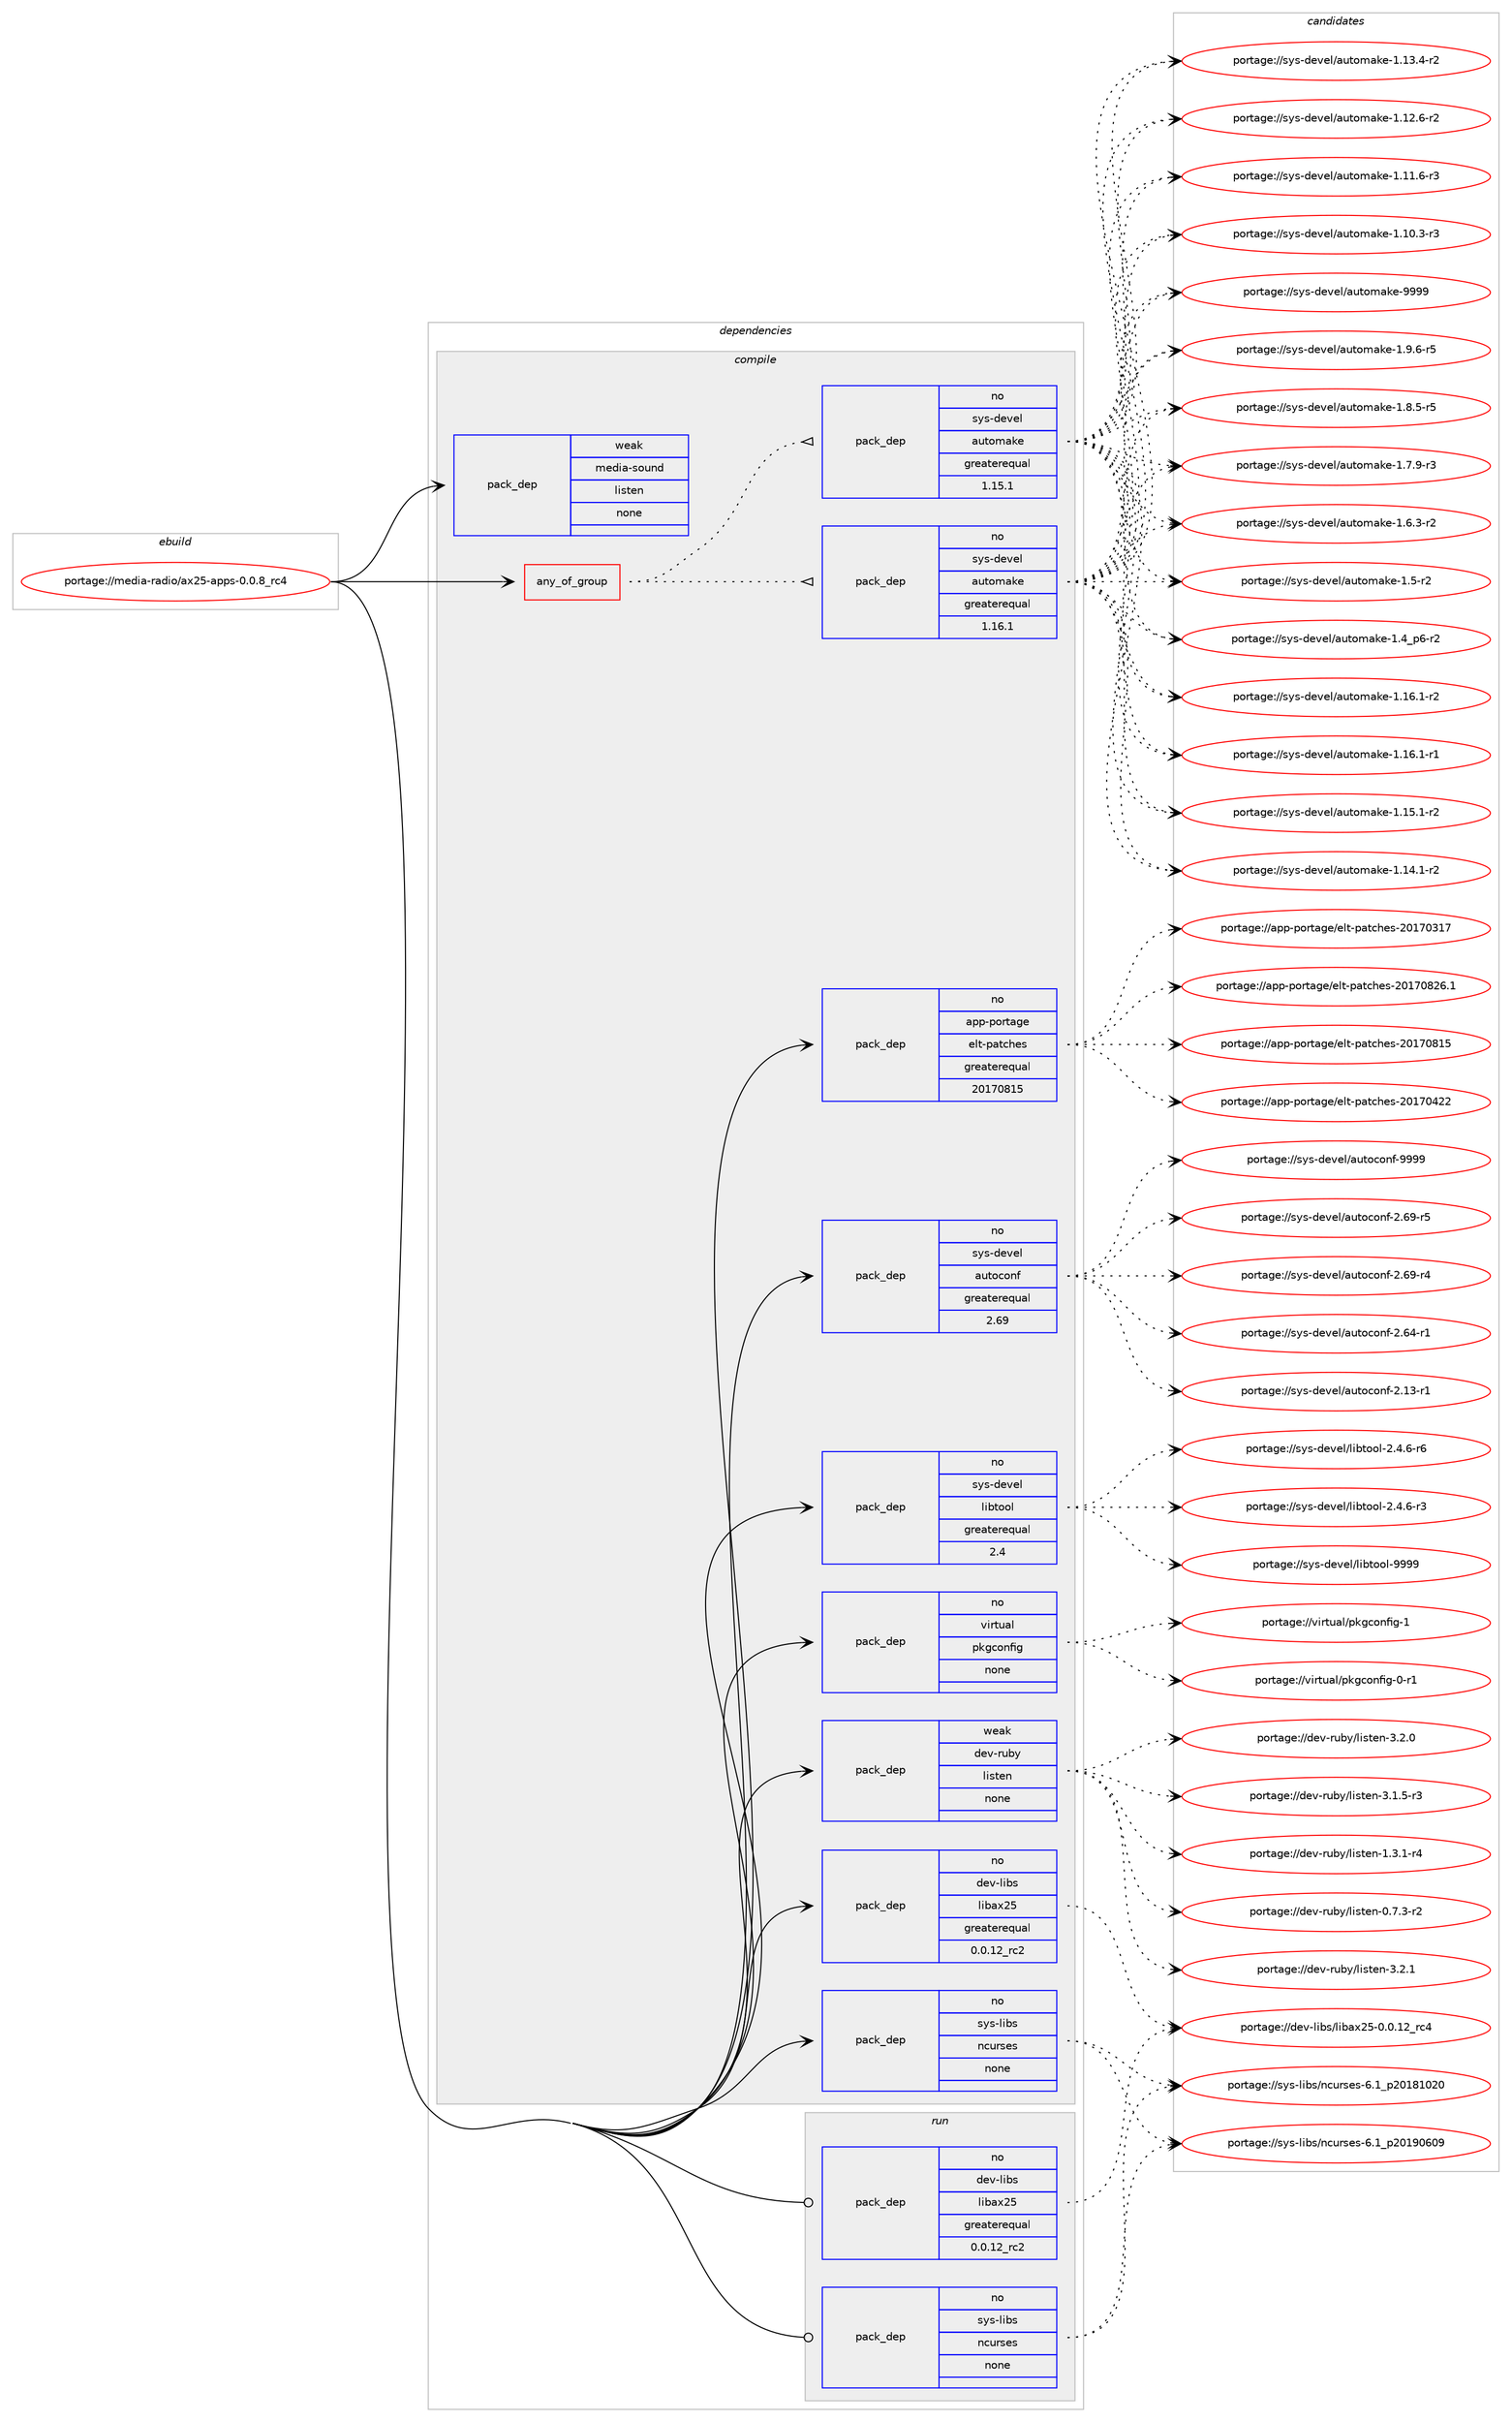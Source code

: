 digraph prolog {

# *************
# Graph options
# *************

newrank=true;
concentrate=true;
compound=true;
graph [rankdir=LR,fontname=Helvetica,fontsize=10,ranksep=1.5];#, ranksep=2.5, nodesep=0.2];
edge  [arrowhead=vee];
node  [fontname=Helvetica,fontsize=10];

# **********
# The ebuild
# **********

subgraph cluster_leftcol {
color=gray;
rank=same;
label=<<i>ebuild</i>>;
id [label="portage://media-radio/ax25-apps-0.0.8_rc4", color=red, width=4, href="../media-radio/ax25-apps-0.0.8_rc4.svg"];
}

# ****************
# The dependencies
# ****************

subgraph cluster_midcol {
color=gray;
label=<<i>dependencies</i>>;
subgraph cluster_compile {
fillcolor="#eeeeee";
style=filled;
label=<<i>compile</i>>;
subgraph any2870 {
dependency197982 [label=<<TABLE BORDER="0" CELLBORDER="1" CELLSPACING="0" CELLPADDING="4"><TR><TD CELLPADDING="10">any_of_group</TD></TR></TABLE>>, shape=none, color=red];subgraph pack149970 {
dependency197983 [label=<<TABLE BORDER="0" CELLBORDER="1" CELLSPACING="0" CELLPADDING="4" WIDTH="220"><TR><TD ROWSPAN="6" CELLPADDING="30">pack_dep</TD></TR><TR><TD WIDTH="110">no</TD></TR><TR><TD>sys-devel</TD></TR><TR><TD>automake</TD></TR><TR><TD>greaterequal</TD></TR><TR><TD>1.16.1</TD></TR></TABLE>>, shape=none, color=blue];
}
dependency197982:e -> dependency197983:w [weight=20,style="dotted",arrowhead="oinv"];
subgraph pack149971 {
dependency197984 [label=<<TABLE BORDER="0" CELLBORDER="1" CELLSPACING="0" CELLPADDING="4" WIDTH="220"><TR><TD ROWSPAN="6" CELLPADDING="30">pack_dep</TD></TR><TR><TD WIDTH="110">no</TD></TR><TR><TD>sys-devel</TD></TR><TR><TD>automake</TD></TR><TR><TD>greaterequal</TD></TR><TR><TD>1.15.1</TD></TR></TABLE>>, shape=none, color=blue];
}
dependency197982:e -> dependency197984:w [weight=20,style="dotted",arrowhead="oinv"];
}
id:e -> dependency197982:w [weight=20,style="solid",arrowhead="vee"];
subgraph pack149972 {
dependency197985 [label=<<TABLE BORDER="0" CELLBORDER="1" CELLSPACING="0" CELLPADDING="4" WIDTH="220"><TR><TD ROWSPAN="6" CELLPADDING="30">pack_dep</TD></TR><TR><TD WIDTH="110">no</TD></TR><TR><TD>app-portage</TD></TR><TR><TD>elt-patches</TD></TR><TR><TD>greaterequal</TD></TR><TR><TD>20170815</TD></TR></TABLE>>, shape=none, color=blue];
}
id:e -> dependency197985:w [weight=20,style="solid",arrowhead="vee"];
subgraph pack149973 {
dependency197986 [label=<<TABLE BORDER="0" CELLBORDER="1" CELLSPACING="0" CELLPADDING="4" WIDTH="220"><TR><TD ROWSPAN="6" CELLPADDING="30">pack_dep</TD></TR><TR><TD WIDTH="110">no</TD></TR><TR><TD>dev-libs</TD></TR><TR><TD>libax25</TD></TR><TR><TD>greaterequal</TD></TR><TR><TD>0.0.12_rc2</TD></TR></TABLE>>, shape=none, color=blue];
}
id:e -> dependency197986:w [weight=20,style="solid",arrowhead="vee"];
subgraph pack149974 {
dependency197987 [label=<<TABLE BORDER="0" CELLBORDER="1" CELLSPACING="0" CELLPADDING="4" WIDTH="220"><TR><TD ROWSPAN="6" CELLPADDING="30">pack_dep</TD></TR><TR><TD WIDTH="110">no</TD></TR><TR><TD>sys-devel</TD></TR><TR><TD>autoconf</TD></TR><TR><TD>greaterequal</TD></TR><TR><TD>2.69</TD></TR></TABLE>>, shape=none, color=blue];
}
id:e -> dependency197987:w [weight=20,style="solid",arrowhead="vee"];
subgraph pack149975 {
dependency197988 [label=<<TABLE BORDER="0" CELLBORDER="1" CELLSPACING="0" CELLPADDING="4" WIDTH="220"><TR><TD ROWSPAN="6" CELLPADDING="30">pack_dep</TD></TR><TR><TD WIDTH="110">no</TD></TR><TR><TD>sys-devel</TD></TR><TR><TD>libtool</TD></TR><TR><TD>greaterequal</TD></TR><TR><TD>2.4</TD></TR></TABLE>>, shape=none, color=blue];
}
id:e -> dependency197988:w [weight=20,style="solid",arrowhead="vee"];
subgraph pack149976 {
dependency197989 [label=<<TABLE BORDER="0" CELLBORDER="1" CELLSPACING="0" CELLPADDING="4" WIDTH="220"><TR><TD ROWSPAN="6" CELLPADDING="30">pack_dep</TD></TR><TR><TD WIDTH="110">no</TD></TR><TR><TD>sys-libs</TD></TR><TR><TD>ncurses</TD></TR><TR><TD>none</TD></TR><TR><TD></TD></TR></TABLE>>, shape=none, color=blue];
}
id:e -> dependency197989:w [weight=20,style="solid",arrowhead="vee"];
subgraph pack149977 {
dependency197990 [label=<<TABLE BORDER="0" CELLBORDER="1" CELLSPACING="0" CELLPADDING="4" WIDTH="220"><TR><TD ROWSPAN="6" CELLPADDING="30">pack_dep</TD></TR><TR><TD WIDTH="110">no</TD></TR><TR><TD>virtual</TD></TR><TR><TD>pkgconfig</TD></TR><TR><TD>none</TD></TR><TR><TD></TD></TR></TABLE>>, shape=none, color=blue];
}
id:e -> dependency197990:w [weight=20,style="solid",arrowhead="vee"];
subgraph pack149978 {
dependency197991 [label=<<TABLE BORDER="0" CELLBORDER="1" CELLSPACING="0" CELLPADDING="4" WIDTH="220"><TR><TD ROWSPAN="6" CELLPADDING="30">pack_dep</TD></TR><TR><TD WIDTH="110">weak</TD></TR><TR><TD>dev-ruby</TD></TR><TR><TD>listen</TD></TR><TR><TD>none</TD></TR><TR><TD></TD></TR></TABLE>>, shape=none, color=blue];
}
id:e -> dependency197991:w [weight=20,style="solid",arrowhead="vee"];
subgraph pack149979 {
dependency197992 [label=<<TABLE BORDER="0" CELLBORDER="1" CELLSPACING="0" CELLPADDING="4" WIDTH="220"><TR><TD ROWSPAN="6" CELLPADDING="30">pack_dep</TD></TR><TR><TD WIDTH="110">weak</TD></TR><TR><TD>media-sound</TD></TR><TR><TD>listen</TD></TR><TR><TD>none</TD></TR><TR><TD></TD></TR></TABLE>>, shape=none, color=blue];
}
id:e -> dependency197992:w [weight=20,style="solid",arrowhead="vee"];
}
subgraph cluster_compileandrun {
fillcolor="#eeeeee";
style=filled;
label=<<i>compile and run</i>>;
}
subgraph cluster_run {
fillcolor="#eeeeee";
style=filled;
label=<<i>run</i>>;
subgraph pack149980 {
dependency197993 [label=<<TABLE BORDER="0" CELLBORDER="1" CELLSPACING="0" CELLPADDING="4" WIDTH="220"><TR><TD ROWSPAN="6" CELLPADDING="30">pack_dep</TD></TR><TR><TD WIDTH="110">no</TD></TR><TR><TD>dev-libs</TD></TR><TR><TD>libax25</TD></TR><TR><TD>greaterequal</TD></TR><TR><TD>0.0.12_rc2</TD></TR></TABLE>>, shape=none, color=blue];
}
id:e -> dependency197993:w [weight=20,style="solid",arrowhead="odot"];
subgraph pack149981 {
dependency197994 [label=<<TABLE BORDER="0" CELLBORDER="1" CELLSPACING="0" CELLPADDING="4" WIDTH="220"><TR><TD ROWSPAN="6" CELLPADDING="30">pack_dep</TD></TR><TR><TD WIDTH="110">no</TD></TR><TR><TD>sys-libs</TD></TR><TR><TD>ncurses</TD></TR><TR><TD>none</TD></TR><TR><TD></TD></TR></TABLE>>, shape=none, color=blue];
}
id:e -> dependency197994:w [weight=20,style="solid",arrowhead="odot"];
}
}

# **************
# The candidates
# **************

subgraph cluster_choices {
rank=same;
color=gray;
label=<<i>candidates</i>>;

subgraph choice149970 {
color=black;
nodesep=1;
choice115121115451001011181011084797117116111109971071014557575757 [label="portage://sys-devel/automake-9999", color=red, width=4,href="../sys-devel/automake-9999.svg"];
choice115121115451001011181011084797117116111109971071014549465746544511453 [label="portage://sys-devel/automake-1.9.6-r5", color=red, width=4,href="../sys-devel/automake-1.9.6-r5.svg"];
choice115121115451001011181011084797117116111109971071014549465646534511453 [label="portage://sys-devel/automake-1.8.5-r5", color=red, width=4,href="../sys-devel/automake-1.8.5-r5.svg"];
choice115121115451001011181011084797117116111109971071014549465546574511451 [label="portage://sys-devel/automake-1.7.9-r3", color=red, width=4,href="../sys-devel/automake-1.7.9-r3.svg"];
choice115121115451001011181011084797117116111109971071014549465446514511450 [label="portage://sys-devel/automake-1.6.3-r2", color=red, width=4,href="../sys-devel/automake-1.6.3-r2.svg"];
choice11512111545100101118101108479711711611110997107101454946534511450 [label="portage://sys-devel/automake-1.5-r2", color=red, width=4,href="../sys-devel/automake-1.5-r2.svg"];
choice115121115451001011181011084797117116111109971071014549465295112544511450 [label="portage://sys-devel/automake-1.4_p6-r2", color=red, width=4,href="../sys-devel/automake-1.4_p6-r2.svg"];
choice11512111545100101118101108479711711611110997107101454946495446494511450 [label="portage://sys-devel/automake-1.16.1-r2", color=red, width=4,href="../sys-devel/automake-1.16.1-r2.svg"];
choice11512111545100101118101108479711711611110997107101454946495446494511449 [label="portage://sys-devel/automake-1.16.1-r1", color=red, width=4,href="../sys-devel/automake-1.16.1-r1.svg"];
choice11512111545100101118101108479711711611110997107101454946495346494511450 [label="portage://sys-devel/automake-1.15.1-r2", color=red, width=4,href="../sys-devel/automake-1.15.1-r2.svg"];
choice11512111545100101118101108479711711611110997107101454946495246494511450 [label="portage://sys-devel/automake-1.14.1-r2", color=red, width=4,href="../sys-devel/automake-1.14.1-r2.svg"];
choice11512111545100101118101108479711711611110997107101454946495146524511450 [label="portage://sys-devel/automake-1.13.4-r2", color=red, width=4,href="../sys-devel/automake-1.13.4-r2.svg"];
choice11512111545100101118101108479711711611110997107101454946495046544511450 [label="portage://sys-devel/automake-1.12.6-r2", color=red, width=4,href="../sys-devel/automake-1.12.6-r2.svg"];
choice11512111545100101118101108479711711611110997107101454946494946544511451 [label="portage://sys-devel/automake-1.11.6-r3", color=red, width=4,href="../sys-devel/automake-1.11.6-r3.svg"];
choice11512111545100101118101108479711711611110997107101454946494846514511451 [label="portage://sys-devel/automake-1.10.3-r3", color=red, width=4,href="../sys-devel/automake-1.10.3-r3.svg"];
dependency197983:e -> choice115121115451001011181011084797117116111109971071014557575757:w [style=dotted,weight="100"];
dependency197983:e -> choice115121115451001011181011084797117116111109971071014549465746544511453:w [style=dotted,weight="100"];
dependency197983:e -> choice115121115451001011181011084797117116111109971071014549465646534511453:w [style=dotted,weight="100"];
dependency197983:e -> choice115121115451001011181011084797117116111109971071014549465546574511451:w [style=dotted,weight="100"];
dependency197983:e -> choice115121115451001011181011084797117116111109971071014549465446514511450:w [style=dotted,weight="100"];
dependency197983:e -> choice11512111545100101118101108479711711611110997107101454946534511450:w [style=dotted,weight="100"];
dependency197983:e -> choice115121115451001011181011084797117116111109971071014549465295112544511450:w [style=dotted,weight="100"];
dependency197983:e -> choice11512111545100101118101108479711711611110997107101454946495446494511450:w [style=dotted,weight="100"];
dependency197983:e -> choice11512111545100101118101108479711711611110997107101454946495446494511449:w [style=dotted,weight="100"];
dependency197983:e -> choice11512111545100101118101108479711711611110997107101454946495346494511450:w [style=dotted,weight="100"];
dependency197983:e -> choice11512111545100101118101108479711711611110997107101454946495246494511450:w [style=dotted,weight="100"];
dependency197983:e -> choice11512111545100101118101108479711711611110997107101454946495146524511450:w [style=dotted,weight="100"];
dependency197983:e -> choice11512111545100101118101108479711711611110997107101454946495046544511450:w [style=dotted,weight="100"];
dependency197983:e -> choice11512111545100101118101108479711711611110997107101454946494946544511451:w [style=dotted,weight="100"];
dependency197983:e -> choice11512111545100101118101108479711711611110997107101454946494846514511451:w [style=dotted,weight="100"];
}
subgraph choice149971 {
color=black;
nodesep=1;
choice115121115451001011181011084797117116111109971071014557575757 [label="portage://sys-devel/automake-9999", color=red, width=4,href="../sys-devel/automake-9999.svg"];
choice115121115451001011181011084797117116111109971071014549465746544511453 [label="portage://sys-devel/automake-1.9.6-r5", color=red, width=4,href="../sys-devel/automake-1.9.6-r5.svg"];
choice115121115451001011181011084797117116111109971071014549465646534511453 [label="portage://sys-devel/automake-1.8.5-r5", color=red, width=4,href="../sys-devel/automake-1.8.5-r5.svg"];
choice115121115451001011181011084797117116111109971071014549465546574511451 [label="portage://sys-devel/automake-1.7.9-r3", color=red, width=4,href="../sys-devel/automake-1.7.9-r3.svg"];
choice115121115451001011181011084797117116111109971071014549465446514511450 [label="portage://sys-devel/automake-1.6.3-r2", color=red, width=4,href="../sys-devel/automake-1.6.3-r2.svg"];
choice11512111545100101118101108479711711611110997107101454946534511450 [label="portage://sys-devel/automake-1.5-r2", color=red, width=4,href="../sys-devel/automake-1.5-r2.svg"];
choice115121115451001011181011084797117116111109971071014549465295112544511450 [label="portage://sys-devel/automake-1.4_p6-r2", color=red, width=4,href="../sys-devel/automake-1.4_p6-r2.svg"];
choice11512111545100101118101108479711711611110997107101454946495446494511450 [label="portage://sys-devel/automake-1.16.1-r2", color=red, width=4,href="../sys-devel/automake-1.16.1-r2.svg"];
choice11512111545100101118101108479711711611110997107101454946495446494511449 [label="portage://sys-devel/automake-1.16.1-r1", color=red, width=4,href="../sys-devel/automake-1.16.1-r1.svg"];
choice11512111545100101118101108479711711611110997107101454946495346494511450 [label="portage://sys-devel/automake-1.15.1-r2", color=red, width=4,href="../sys-devel/automake-1.15.1-r2.svg"];
choice11512111545100101118101108479711711611110997107101454946495246494511450 [label="portage://sys-devel/automake-1.14.1-r2", color=red, width=4,href="../sys-devel/automake-1.14.1-r2.svg"];
choice11512111545100101118101108479711711611110997107101454946495146524511450 [label="portage://sys-devel/automake-1.13.4-r2", color=red, width=4,href="../sys-devel/automake-1.13.4-r2.svg"];
choice11512111545100101118101108479711711611110997107101454946495046544511450 [label="portage://sys-devel/automake-1.12.6-r2", color=red, width=4,href="../sys-devel/automake-1.12.6-r2.svg"];
choice11512111545100101118101108479711711611110997107101454946494946544511451 [label="portage://sys-devel/automake-1.11.6-r3", color=red, width=4,href="../sys-devel/automake-1.11.6-r3.svg"];
choice11512111545100101118101108479711711611110997107101454946494846514511451 [label="portage://sys-devel/automake-1.10.3-r3", color=red, width=4,href="../sys-devel/automake-1.10.3-r3.svg"];
dependency197984:e -> choice115121115451001011181011084797117116111109971071014557575757:w [style=dotted,weight="100"];
dependency197984:e -> choice115121115451001011181011084797117116111109971071014549465746544511453:w [style=dotted,weight="100"];
dependency197984:e -> choice115121115451001011181011084797117116111109971071014549465646534511453:w [style=dotted,weight="100"];
dependency197984:e -> choice115121115451001011181011084797117116111109971071014549465546574511451:w [style=dotted,weight="100"];
dependency197984:e -> choice115121115451001011181011084797117116111109971071014549465446514511450:w [style=dotted,weight="100"];
dependency197984:e -> choice11512111545100101118101108479711711611110997107101454946534511450:w [style=dotted,weight="100"];
dependency197984:e -> choice115121115451001011181011084797117116111109971071014549465295112544511450:w [style=dotted,weight="100"];
dependency197984:e -> choice11512111545100101118101108479711711611110997107101454946495446494511450:w [style=dotted,weight="100"];
dependency197984:e -> choice11512111545100101118101108479711711611110997107101454946495446494511449:w [style=dotted,weight="100"];
dependency197984:e -> choice11512111545100101118101108479711711611110997107101454946495346494511450:w [style=dotted,weight="100"];
dependency197984:e -> choice11512111545100101118101108479711711611110997107101454946495246494511450:w [style=dotted,weight="100"];
dependency197984:e -> choice11512111545100101118101108479711711611110997107101454946495146524511450:w [style=dotted,weight="100"];
dependency197984:e -> choice11512111545100101118101108479711711611110997107101454946495046544511450:w [style=dotted,weight="100"];
dependency197984:e -> choice11512111545100101118101108479711711611110997107101454946494946544511451:w [style=dotted,weight="100"];
dependency197984:e -> choice11512111545100101118101108479711711611110997107101454946494846514511451:w [style=dotted,weight="100"];
}
subgraph choice149972 {
color=black;
nodesep=1;
choice971121124511211111411697103101471011081164511297116991041011154550484955485650544649 [label="portage://app-portage/elt-patches-20170826.1", color=red, width=4,href="../app-portage/elt-patches-20170826.1.svg"];
choice97112112451121111141169710310147101108116451129711699104101115455048495548564953 [label="portage://app-portage/elt-patches-20170815", color=red, width=4,href="../app-portage/elt-patches-20170815.svg"];
choice97112112451121111141169710310147101108116451129711699104101115455048495548525050 [label="portage://app-portage/elt-patches-20170422", color=red, width=4,href="../app-portage/elt-patches-20170422.svg"];
choice97112112451121111141169710310147101108116451129711699104101115455048495548514955 [label="portage://app-portage/elt-patches-20170317", color=red, width=4,href="../app-portage/elt-patches-20170317.svg"];
dependency197985:e -> choice971121124511211111411697103101471011081164511297116991041011154550484955485650544649:w [style=dotted,weight="100"];
dependency197985:e -> choice97112112451121111141169710310147101108116451129711699104101115455048495548564953:w [style=dotted,weight="100"];
dependency197985:e -> choice97112112451121111141169710310147101108116451129711699104101115455048495548525050:w [style=dotted,weight="100"];
dependency197985:e -> choice97112112451121111141169710310147101108116451129711699104101115455048495548514955:w [style=dotted,weight="100"];
}
subgraph choice149973 {
color=black;
nodesep=1;
choice1001011184510810598115471081059897120505345484648464950951149952 [label="portage://dev-libs/libax25-0.0.12_rc4", color=red, width=4,href="../dev-libs/libax25-0.0.12_rc4.svg"];
dependency197986:e -> choice1001011184510810598115471081059897120505345484648464950951149952:w [style=dotted,weight="100"];
}
subgraph choice149974 {
color=black;
nodesep=1;
choice115121115451001011181011084797117116111991111101024557575757 [label="portage://sys-devel/autoconf-9999", color=red, width=4,href="../sys-devel/autoconf-9999.svg"];
choice1151211154510010111810110847971171161119911111010245504654574511453 [label="portage://sys-devel/autoconf-2.69-r5", color=red, width=4,href="../sys-devel/autoconf-2.69-r5.svg"];
choice1151211154510010111810110847971171161119911111010245504654574511452 [label="portage://sys-devel/autoconf-2.69-r4", color=red, width=4,href="../sys-devel/autoconf-2.69-r4.svg"];
choice1151211154510010111810110847971171161119911111010245504654524511449 [label="portage://sys-devel/autoconf-2.64-r1", color=red, width=4,href="../sys-devel/autoconf-2.64-r1.svg"];
choice1151211154510010111810110847971171161119911111010245504649514511449 [label="portage://sys-devel/autoconf-2.13-r1", color=red, width=4,href="../sys-devel/autoconf-2.13-r1.svg"];
dependency197987:e -> choice115121115451001011181011084797117116111991111101024557575757:w [style=dotted,weight="100"];
dependency197987:e -> choice1151211154510010111810110847971171161119911111010245504654574511453:w [style=dotted,weight="100"];
dependency197987:e -> choice1151211154510010111810110847971171161119911111010245504654574511452:w [style=dotted,weight="100"];
dependency197987:e -> choice1151211154510010111810110847971171161119911111010245504654524511449:w [style=dotted,weight="100"];
dependency197987:e -> choice1151211154510010111810110847971171161119911111010245504649514511449:w [style=dotted,weight="100"];
}
subgraph choice149975 {
color=black;
nodesep=1;
choice1151211154510010111810110847108105981161111111084557575757 [label="portage://sys-devel/libtool-9999", color=red, width=4,href="../sys-devel/libtool-9999.svg"];
choice1151211154510010111810110847108105981161111111084550465246544511454 [label="portage://sys-devel/libtool-2.4.6-r6", color=red, width=4,href="../sys-devel/libtool-2.4.6-r6.svg"];
choice1151211154510010111810110847108105981161111111084550465246544511451 [label="portage://sys-devel/libtool-2.4.6-r3", color=red, width=4,href="../sys-devel/libtool-2.4.6-r3.svg"];
dependency197988:e -> choice1151211154510010111810110847108105981161111111084557575757:w [style=dotted,weight="100"];
dependency197988:e -> choice1151211154510010111810110847108105981161111111084550465246544511454:w [style=dotted,weight="100"];
dependency197988:e -> choice1151211154510010111810110847108105981161111111084550465246544511451:w [style=dotted,weight="100"];
}
subgraph choice149976 {
color=black;
nodesep=1;
choice1151211154510810598115471109911711411510111545544649951125048495748544857 [label="portage://sys-libs/ncurses-6.1_p20190609", color=red, width=4,href="../sys-libs/ncurses-6.1_p20190609.svg"];
choice1151211154510810598115471109911711411510111545544649951125048495649485048 [label="portage://sys-libs/ncurses-6.1_p20181020", color=red, width=4,href="../sys-libs/ncurses-6.1_p20181020.svg"];
dependency197989:e -> choice1151211154510810598115471109911711411510111545544649951125048495748544857:w [style=dotted,weight="100"];
dependency197989:e -> choice1151211154510810598115471109911711411510111545544649951125048495649485048:w [style=dotted,weight="100"];
}
subgraph choice149977 {
color=black;
nodesep=1;
choice1181051141161179710847112107103991111101021051034549 [label="portage://virtual/pkgconfig-1", color=red, width=4,href="../virtual/pkgconfig-1.svg"];
choice11810511411611797108471121071039911111010210510345484511449 [label="portage://virtual/pkgconfig-0-r1", color=red, width=4,href="../virtual/pkgconfig-0-r1.svg"];
dependency197990:e -> choice1181051141161179710847112107103991111101021051034549:w [style=dotted,weight="100"];
dependency197990:e -> choice11810511411611797108471121071039911111010210510345484511449:w [style=dotted,weight="100"];
}
subgraph choice149978 {
color=black;
nodesep=1;
choice100101118451141179812147108105115116101110455146504649 [label="portage://dev-ruby/listen-3.2.1", color=red, width=4,href="../dev-ruby/listen-3.2.1.svg"];
choice100101118451141179812147108105115116101110455146504648 [label="portage://dev-ruby/listen-3.2.0", color=red, width=4,href="../dev-ruby/listen-3.2.0.svg"];
choice1001011184511411798121471081051151161011104551464946534511451 [label="portage://dev-ruby/listen-3.1.5-r3", color=red, width=4,href="../dev-ruby/listen-3.1.5-r3.svg"];
choice1001011184511411798121471081051151161011104549465146494511452 [label="portage://dev-ruby/listen-1.3.1-r4", color=red, width=4,href="../dev-ruby/listen-1.3.1-r4.svg"];
choice1001011184511411798121471081051151161011104548465546514511450 [label="portage://dev-ruby/listen-0.7.3-r2", color=red, width=4,href="../dev-ruby/listen-0.7.3-r2.svg"];
dependency197991:e -> choice100101118451141179812147108105115116101110455146504649:w [style=dotted,weight="100"];
dependency197991:e -> choice100101118451141179812147108105115116101110455146504648:w [style=dotted,weight="100"];
dependency197991:e -> choice1001011184511411798121471081051151161011104551464946534511451:w [style=dotted,weight="100"];
dependency197991:e -> choice1001011184511411798121471081051151161011104549465146494511452:w [style=dotted,weight="100"];
dependency197991:e -> choice1001011184511411798121471081051151161011104548465546514511450:w [style=dotted,weight="100"];
}
subgraph choice149979 {
color=black;
nodesep=1;
}
subgraph choice149980 {
color=black;
nodesep=1;
choice1001011184510810598115471081059897120505345484648464950951149952 [label="portage://dev-libs/libax25-0.0.12_rc4", color=red, width=4,href="../dev-libs/libax25-0.0.12_rc4.svg"];
dependency197993:e -> choice1001011184510810598115471081059897120505345484648464950951149952:w [style=dotted,weight="100"];
}
subgraph choice149981 {
color=black;
nodesep=1;
choice1151211154510810598115471109911711411510111545544649951125048495748544857 [label="portage://sys-libs/ncurses-6.1_p20190609", color=red, width=4,href="../sys-libs/ncurses-6.1_p20190609.svg"];
choice1151211154510810598115471109911711411510111545544649951125048495649485048 [label="portage://sys-libs/ncurses-6.1_p20181020", color=red, width=4,href="../sys-libs/ncurses-6.1_p20181020.svg"];
dependency197994:e -> choice1151211154510810598115471109911711411510111545544649951125048495748544857:w [style=dotted,weight="100"];
dependency197994:e -> choice1151211154510810598115471109911711411510111545544649951125048495649485048:w [style=dotted,weight="100"];
}
}

}
